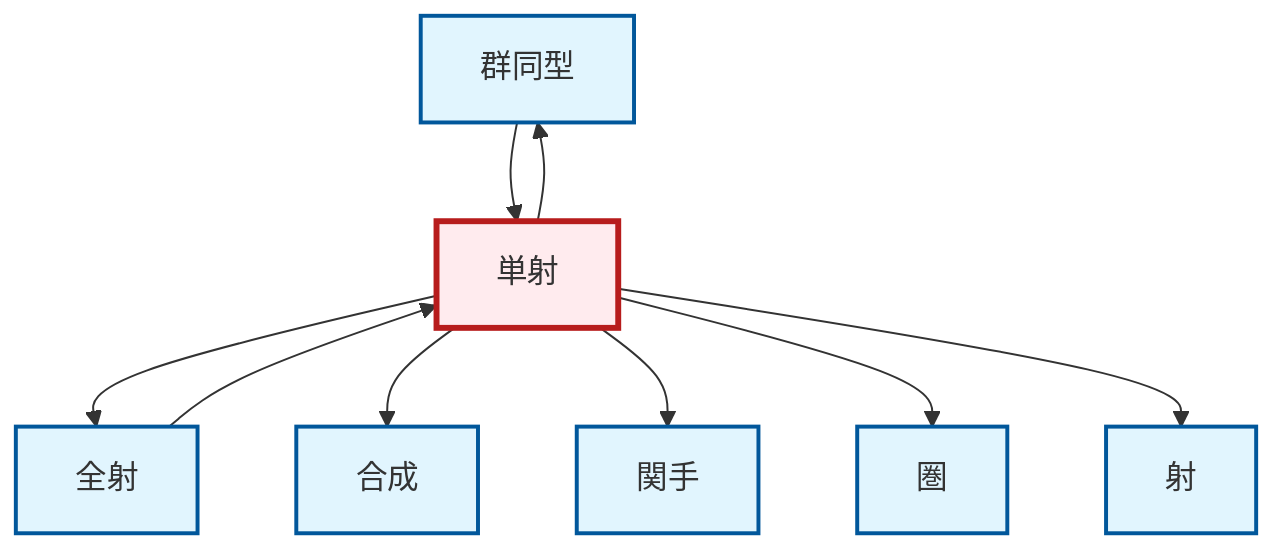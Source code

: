 graph TD
    classDef definition fill:#e1f5fe,stroke:#01579b,stroke-width:2px
    classDef theorem fill:#f3e5f5,stroke:#4a148c,stroke-width:2px
    classDef axiom fill:#fff3e0,stroke:#e65100,stroke-width:2px
    classDef example fill:#e8f5e9,stroke:#1b5e20,stroke-width:2px
    classDef current fill:#ffebee,stroke:#b71c1c,stroke-width:3px
    def-composition["合成"]:::definition
    def-isomorphism["群同型"]:::definition
    def-functor["関手"]:::definition
    def-category["圏"]:::definition
    def-epimorphism["全射"]:::definition
    def-morphism["射"]:::definition
    def-monomorphism["単射"]:::definition
    def-monomorphism --> def-epimorphism
    def-isomorphism --> def-monomorphism
    def-monomorphism --> def-composition
    def-monomorphism --> def-functor
    def-monomorphism --> def-category
    def-epimorphism --> def-monomorphism
    def-monomorphism --> def-morphism
    def-monomorphism --> def-isomorphism
    class def-monomorphism current